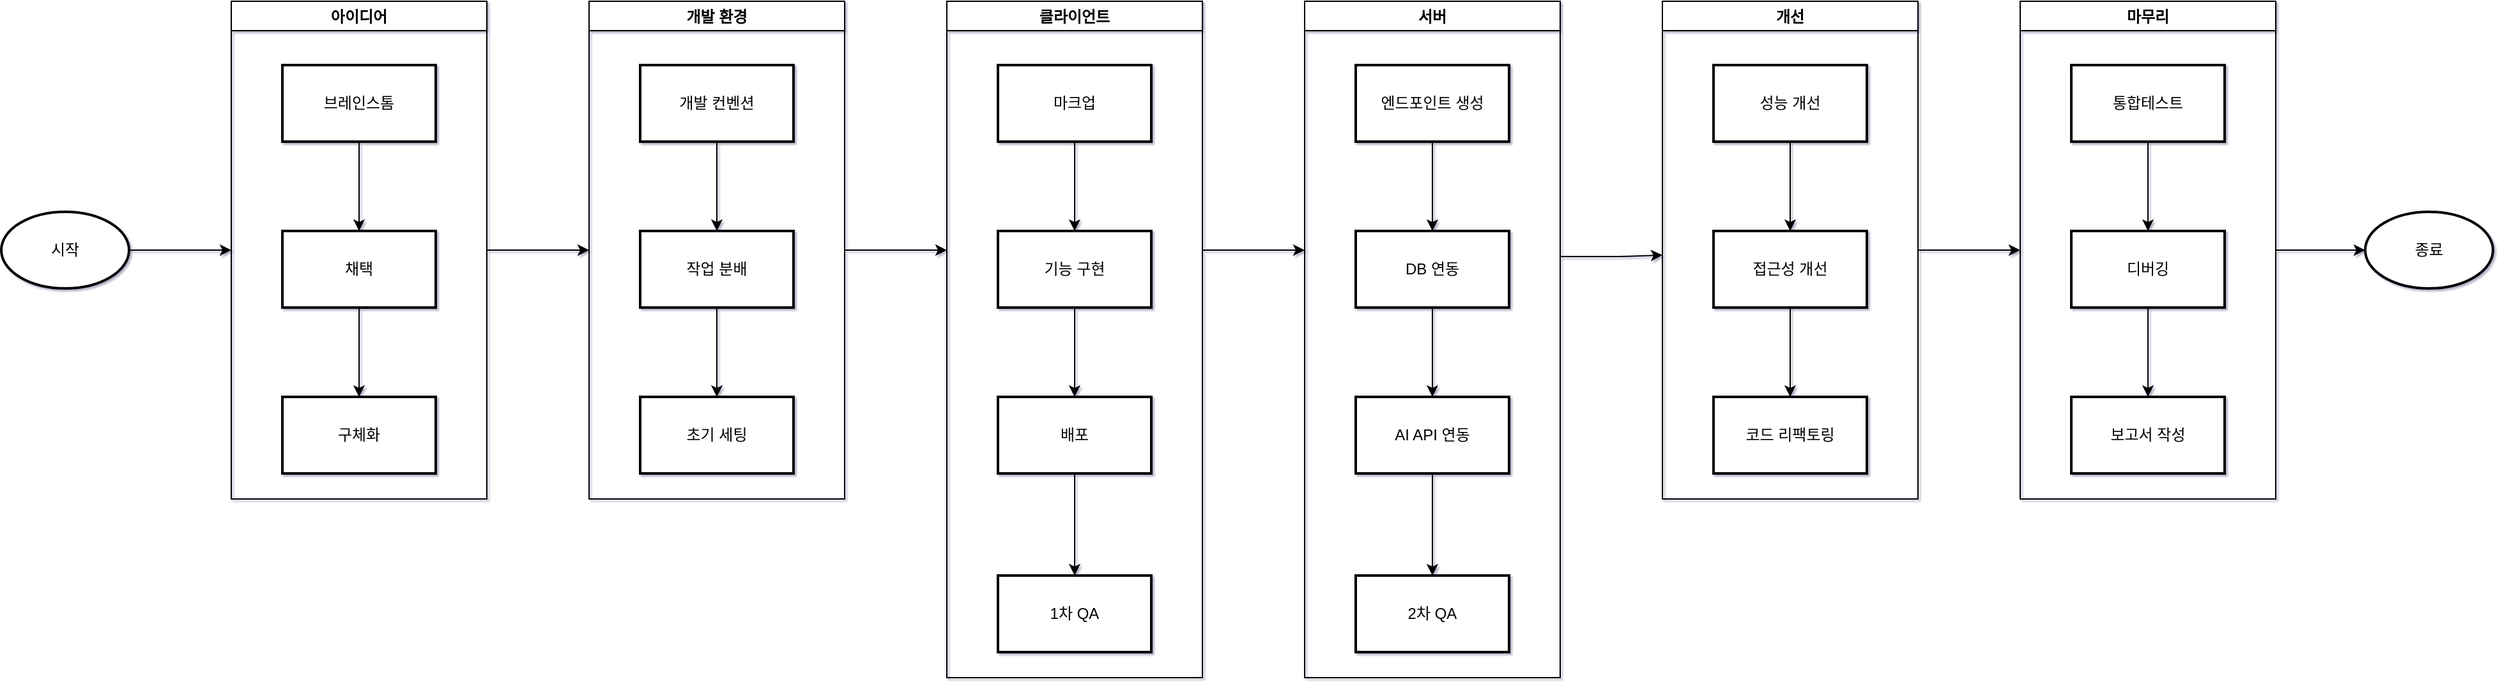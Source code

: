 <mxfile>
    <diagram id="sW82fs1dFF9rgnt9dCX1" name="Page-1">
        <mxGraphModel dx="2272" dy="1812" grid="1" gridSize="10" guides="1" tooltips="1" connect="1" arrows="1" fold="1" page="1" pageScale="1" pageWidth="827" pageHeight="1169" background="#ffffff" math="0" shadow="1">
            <root>
                <mxCell id="0"/>
                <mxCell id="1" parent="0"/>
                <mxCell id="35" style="edgeStyle=none;html=1;entryX=0;entryY=0.5;entryDx=0;entryDy=0;" parent="1" source="2" target="17" edge="1">
                    <mxGeometry relative="1" as="geometry"/>
                </mxCell>
                <mxCell id="2" value="시작" style="strokeWidth=2;html=1;shape=mxgraph.flowchart.start_1;whiteSpace=wrap;" parent="1" vertex="1">
                    <mxGeometry x="210" y="185" width="100" height="60" as="geometry"/>
                </mxCell>
                <mxCell id="36" style="edgeStyle=none;html=1;entryX=0;entryY=0.5;entryDx=0;entryDy=0;" parent="1" source="17" target="25" edge="1">
                    <mxGeometry relative="1" as="geometry"/>
                </mxCell>
                <mxCell id="17" value="아이디어" style="swimlane;" parent="1" vertex="1">
                    <mxGeometry x="390" y="20" width="200" height="390" as="geometry"/>
                </mxCell>
                <mxCell id="18" value="" style="edgeStyle=none;html=1;" parent="17" source="19" target="21" edge="1">
                    <mxGeometry relative="1" as="geometry"/>
                </mxCell>
                <mxCell id="19" value="브레인스톰" style="whiteSpace=wrap;html=1;strokeWidth=2;" parent="17" vertex="1">
                    <mxGeometry x="40" y="50" width="120" height="60" as="geometry"/>
                </mxCell>
                <mxCell id="20" value="" style="edgeStyle=none;html=1;" parent="17" source="21" target="22" edge="1">
                    <mxGeometry relative="1" as="geometry"/>
                </mxCell>
                <mxCell id="21" value="채택" style="whiteSpace=wrap;html=1;strokeWidth=2;" parent="17" vertex="1">
                    <mxGeometry x="40" y="180" width="120" height="60" as="geometry"/>
                </mxCell>
                <mxCell id="22" value="구체화" style="whiteSpace=wrap;html=1;strokeWidth=2;" parent="17" vertex="1">
                    <mxGeometry x="40" y="310" width="120" height="60" as="geometry"/>
                </mxCell>
                <mxCell id="63" style="edgeStyle=none;html=1;" parent="1" source="25" edge="1">
                    <mxGeometry relative="1" as="geometry">
                        <mxPoint x="950" y="215" as="targetPoint"/>
                    </mxGeometry>
                </mxCell>
                <mxCell id="25" value="개발 환경" style="swimlane;" parent="1" vertex="1">
                    <mxGeometry x="670" y="20" width="200" height="390" as="geometry"/>
                </mxCell>
                <mxCell id="37" value="" style="edgeStyle=none;html=1;" parent="25" source="27" target="29" edge="1">
                    <mxGeometry relative="1" as="geometry"/>
                </mxCell>
                <mxCell id="27" value="개발 컨벤션" style="whiteSpace=wrap;html=1;strokeWidth=2;" parent="25" vertex="1">
                    <mxGeometry x="40" y="50" width="120" height="60" as="geometry"/>
                </mxCell>
                <mxCell id="38" value="" style="edgeStyle=none;html=1;" parent="25" source="29" target="30" edge="1">
                    <mxGeometry relative="1" as="geometry"/>
                </mxCell>
                <mxCell id="29" value="작업 분배" style="whiteSpace=wrap;html=1;strokeWidth=2;" parent="25" vertex="1">
                    <mxGeometry x="40" y="180" width="120" height="60" as="geometry"/>
                </mxCell>
                <mxCell id="30" value="초기 세팅" style="whiteSpace=wrap;html=1;strokeWidth=2;" parent="25" vertex="1">
                    <mxGeometry x="40" y="310" width="120" height="60" as="geometry"/>
                </mxCell>
                <mxCell id="39" value="클라이언트" style="swimlane;" parent="1" vertex="1">
                    <mxGeometry x="950" y="20" width="200" height="530" as="geometry"/>
                </mxCell>
                <mxCell id="40" value="" style="edgeStyle=none;html=1;" parent="39" source="41" target="43" edge="1">
                    <mxGeometry relative="1" as="geometry"/>
                </mxCell>
                <mxCell id="41" value="마크업" style="whiteSpace=wrap;html=1;strokeWidth=2;" parent="39" vertex="1">
                    <mxGeometry x="40" y="50" width="120" height="60" as="geometry"/>
                </mxCell>
                <mxCell id="42" value="" style="edgeStyle=none;html=1;" parent="39" source="43" target="44" edge="1">
                    <mxGeometry relative="1" as="geometry"/>
                </mxCell>
                <mxCell id="43" value="기능 구현" style="whiteSpace=wrap;html=1;strokeWidth=2;" parent="39" vertex="1">
                    <mxGeometry x="40" y="180" width="120" height="60" as="geometry"/>
                </mxCell>
                <mxCell id="44" value="배포" style="whiteSpace=wrap;html=1;strokeWidth=2;" parent="39" vertex="1">
                    <mxGeometry x="40" y="310" width="120" height="60" as="geometry"/>
                </mxCell>
                <mxCell id="60" value="" style="edgeStyle=none;html=1;" parent="1" target="54" edge="1">
                    <mxGeometry relative="1" as="geometry">
                        <mxPoint x="1430" y="220" as="sourcePoint"/>
                        <Array as="points">
                            <mxPoint x="1480" y="220"/>
                        </Array>
                    </mxGeometry>
                </mxCell>
                <mxCell id="46" value="서버" style="swimlane;" parent="1" vertex="1">
                    <mxGeometry x="1230" y="20" width="200" height="530" as="geometry"/>
                </mxCell>
                <mxCell id="47" value="" style="edgeStyle=none;html=1;" parent="46" source="48" target="50" edge="1">
                    <mxGeometry relative="1" as="geometry"/>
                </mxCell>
                <mxCell id="48" value="엔드포인트 생성" style="whiteSpace=wrap;html=1;strokeWidth=2;" parent="46" vertex="1">
                    <mxGeometry x="40" y="50" width="120" height="60" as="geometry"/>
                </mxCell>
                <mxCell id="49" value="" style="edgeStyle=none;html=1;" parent="46" source="50" target="51" edge="1">
                    <mxGeometry relative="1" as="geometry"/>
                </mxCell>
                <mxCell id="50" value="DB 연동" style="whiteSpace=wrap;html=1;strokeWidth=2;" parent="46" vertex="1">
                    <mxGeometry x="40" y="180" width="120" height="60" as="geometry"/>
                </mxCell>
                <mxCell id="65" value="" style="edgeStyle=none;html=1;" parent="46" source="51" target="64" edge="1">
                    <mxGeometry relative="1" as="geometry"/>
                </mxCell>
                <mxCell id="51" value="AI API 연동" style="whiteSpace=wrap;html=1;strokeWidth=2;" parent="46" vertex="1">
                    <mxGeometry x="40" y="310" width="120" height="60" as="geometry"/>
                </mxCell>
                <mxCell id="64" value="2차 QA" style="whiteSpace=wrap;html=1;strokeWidth=2;" parent="46" vertex="1">
                    <mxGeometry x="40" y="450" width="120" height="60" as="geometry"/>
                </mxCell>
                <mxCell id="74" value="" style="edgeStyle=none;html=1;" parent="1" source="54" target="68" edge="1">
                    <mxGeometry relative="1" as="geometry"/>
                </mxCell>
                <mxCell id="54" value="개선" style="swimlane;" parent="1" vertex="1">
                    <mxGeometry x="1510" y="20" width="200" height="390" as="geometry"/>
                </mxCell>
                <mxCell id="55" value="" style="edgeStyle=none;html=1;" parent="54" source="56" target="58" edge="1">
                    <mxGeometry relative="1" as="geometry"/>
                </mxCell>
                <mxCell id="56" value="성능 개선" style="whiteSpace=wrap;html=1;strokeWidth=2;" parent="54" vertex="1">
                    <mxGeometry x="40" y="50" width="120" height="60" as="geometry"/>
                </mxCell>
                <mxCell id="57" value="" style="edgeStyle=none;html=1;" parent="54" source="58" target="59" edge="1">
                    <mxGeometry relative="1" as="geometry"/>
                </mxCell>
                <mxCell id="58" value="접근성 개선" style="whiteSpace=wrap;html=1;strokeWidth=2;" parent="54" vertex="1">
                    <mxGeometry x="40" y="180" width="120" height="60" as="geometry"/>
                </mxCell>
                <mxCell id="59" value="코드 리팩토링" style="whiteSpace=wrap;html=1;strokeWidth=2;" parent="54" vertex="1">
                    <mxGeometry x="40" y="310" width="120" height="60" as="geometry"/>
                </mxCell>
                <mxCell id="61" value="1차 QA" style="whiteSpace=wrap;html=1;strokeWidth=2;" parent="1" vertex="1">
                    <mxGeometry x="990" y="470" width="120" height="60" as="geometry"/>
                </mxCell>
                <mxCell id="62" value="" style="edgeStyle=none;html=1;" parent="1" source="44" target="61" edge="1">
                    <mxGeometry relative="1" as="geometry"/>
                </mxCell>
                <mxCell id="67" style="edgeStyle=none;html=1;" parent="1" edge="1">
                    <mxGeometry relative="1" as="geometry">
                        <mxPoint x="1230" y="215" as="targetPoint"/>
                        <mxPoint x="1150" y="215" as="sourcePoint"/>
                    </mxGeometry>
                </mxCell>
                <mxCell id="76" value="" style="edgeStyle=none;html=1;" parent="1" source="68" target="77" edge="1">
                    <mxGeometry relative="1" as="geometry">
                        <mxPoint x="2110" y="215" as="targetPoint"/>
                    </mxGeometry>
                </mxCell>
                <mxCell id="68" value="마무리" style="swimlane;" parent="1" vertex="1">
                    <mxGeometry x="1790" y="20" width="200" height="390" as="geometry"/>
                </mxCell>
                <mxCell id="69" value="" style="edgeStyle=none;html=1;" parent="68" source="70" target="72" edge="1">
                    <mxGeometry relative="1" as="geometry"/>
                </mxCell>
                <mxCell id="70" value="통합테스트" style="whiteSpace=wrap;html=1;strokeWidth=2;" parent="68" vertex="1">
                    <mxGeometry x="40" y="50" width="120" height="60" as="geometry"/>
                </mxCell>
                <mxCell id="71" value="" style="edgeStyle=none;html=1;" parent="68" source="72" target="73" edge="1">
                    <mxGeometry relative="1" as="geometry"/>
                </mxCell>
                <mxCell id="72" value="디버깅" style="whiteSpace=wrap;html=1;strokeWidth=2;" parent="68" vertex="1">
                    <mxGeometry x="40" y="180" width="120" height="60" as="geometry"/>
                </mxCell>
                <mxCell id="73" value="보고서 작성" style="whiteSpace=wrap;html=1;strokeWidth=2;" parent="68" vertex="1">
                    <mxGeometry x="40" y="310" width="120" height="60" as="geometry"/>
                </mxCell>
                <mxCell id="77" value="종료" style="strokeWidth=2;html=1;shape=mxgraph.flowchart.start_1;whiteSpace=wrap;" parent="1" vertex="1">
                    <mxGeometry x="2060" y="185" width="100" height="60" as="geometry"/>
                </mxCell>
            </root>
        </mxGraphModel>
    </diagram>
</mxfile>